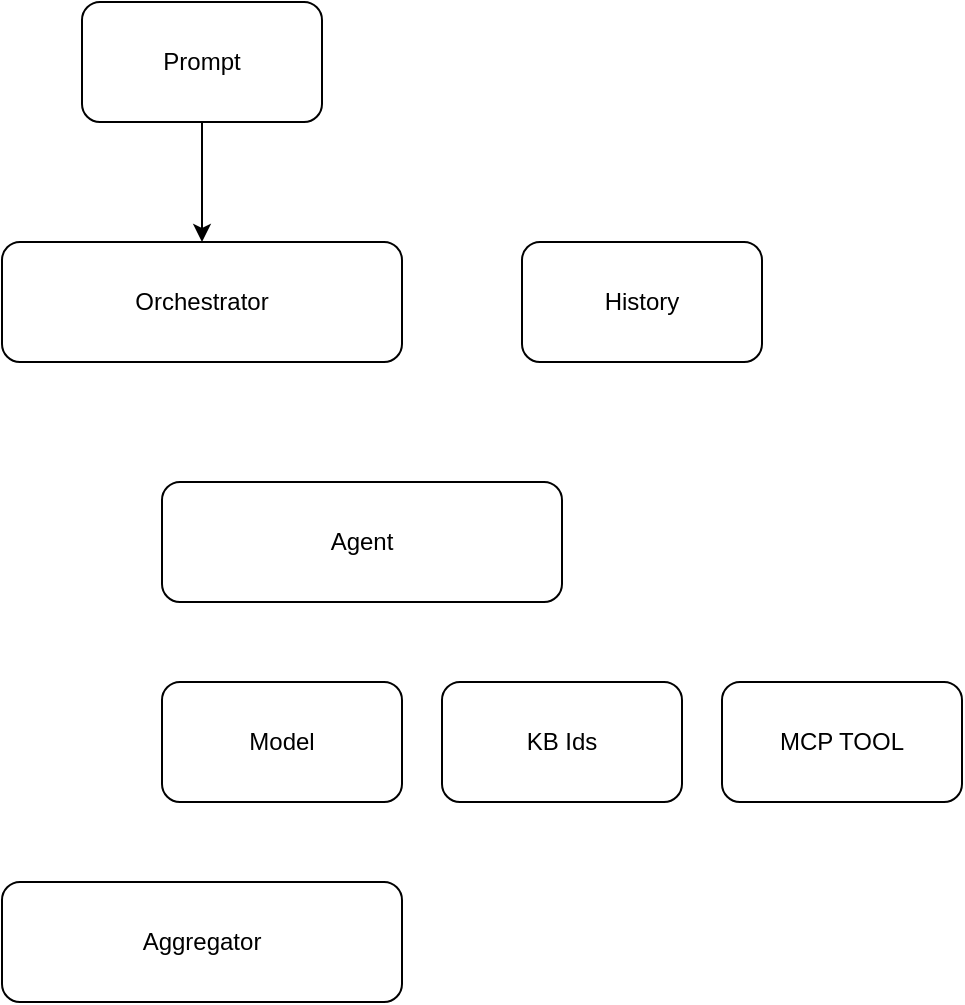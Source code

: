 <mxfile version="28.2.7">
  <diagram name="Page-1" id="O1RwRlzI1Ggl_wTvJJDB">
    <mxGraphModel dx="1281" dy="623" grid="1" gridSize="10" guides="1" tooltips="1" connect="1" arrows="1" fold="1" page="1" pageScale="1" pageWidth="850" pageHeight="1100" math="0" shadow="0">
      <root>
        <mxCell id="0" />
        <mxCell id="1" parent="0" />
        <mxCell id="5oUE0TY12Ra0Ntajtc2w-3" style="edgeStyle=orthogonalEdgeStyle;rounded=0;orthogonalLoop=1;jettySize=auto;html=1;entryX=0.5;entryY=0;entryDx=0;entryDy=0;" edge="1" parent="1" source="5oUE0TY12Ra0Ntajtc2w-1" target="5oUE0TY12Ra0Ntajtc2w-2">
          <mxGeometry relative="1" as="geometry" />
        </mxCell>
        <mxCell id="5oUE0TY12Ra0Ntajtc2w-1" value="Prompt" style="rounded=1;whiteSpace=wrap;html=1;" vertex="1" parent="1">
          <mxGeometry x="160" y="80" width="120" height="60" as="geometry" />
        </mxCell>
        <mxCell id="5oUE0TY12Ra0Ntajtc2w-2" value="Orchestrator" style="rounded=1;whiteSpace=wrap;html=1;" vertex="1" parent="1">
          <mxGeometry x="120" y="200" width="200" height="60" as="geometry" />
        </mxCell>
        <mxCell id="5oUE0TY12Ra0Ntajtc2w-4" value="History" style="rounded=1;whiteSpace=wrap;html=1;" vertex="1" parent="1">
          <mxGeometry x="380" y="200" width="120" height="60" as="geometry" />
        </mxCell>
        <mxCell id="5oUE0TY12Ra0Ntajtc2w-5" value="Model" style="rounded=1;whiteSpace=wrap;html=1;" vertex="1" parent="1">
          <mxGeometry x="200" y="420" width="120" height="60" as="geometry" />
        </mxCell>
        <mxCell id="5oUE0TY12Ra0Ntajtc2w-6" value="MCP TOOL" style="rounded=1;whiteSpace=wrap;html=1;" vertex="1" parent="1">
          <mxGeometry x="480" y="420" width="120" height="60" as="geometry" />
        </mxCell>
        <mxCell id="5oUE0TY12Ra0Ntajtc2w-7" value="KB Ids" style="rounded=1;whiteSpace=wrap;html=1;" vertex="1" parent="1">
          <mxGeometry x="340" y="420" width="120" height="60" as="geometry" />
        </mxCell>
        <mxCell id="5oUE0TY12Ra0Ntajtc2w-8" value="Agent" style="rounded=1;whiteSpace=wrap;html=1;" vertex="1" parent="1">
          <mxGeometry x="200" y="320" width="200" height="60" as="geometry" />
        </mxCell>
        <mxCell id="5oUE0TY12Ra0Ntajtc2w-9" value="Aggregator" style="rounded=1;whiteSpace=wrap;html=1;" vertex="1" parent="1">
          <mxGeometry x="120" y="520" width="200" height="60" as="geometry" />
        </mxCell>
      </root>
    </mxGraphModel>
  </diagram>
</mxfile>

